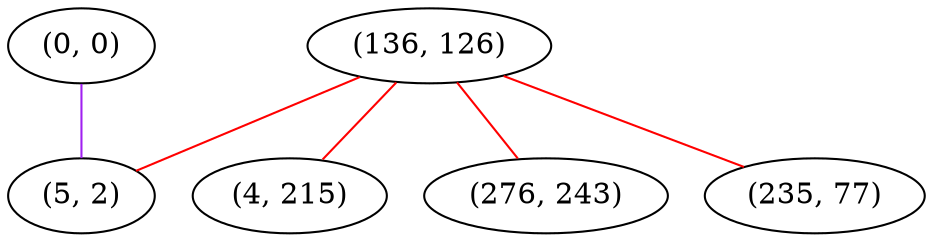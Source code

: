 graph "" {
"(0, 0)";
"(136, 126)";
"(4, 215)";
"(276, 243)";
"(5, 2)";
"(235, 77)";
"(0, 0)" -- "(5, 2)"  [color=purple, key=0, weight=4];
"(136, 126)" -- "(4, 215)"  [color=red, key=0, weight=1];
"(136, 126)" -- "(5, 2)"  [color=red, key=0, weight=1];
"(136, 126)" -- "(276, 243)"  [color=red, key=0, weight=1];
"(136, 126)" -- "(235, 77)"  [color=red, key=0, weight=1];
}
